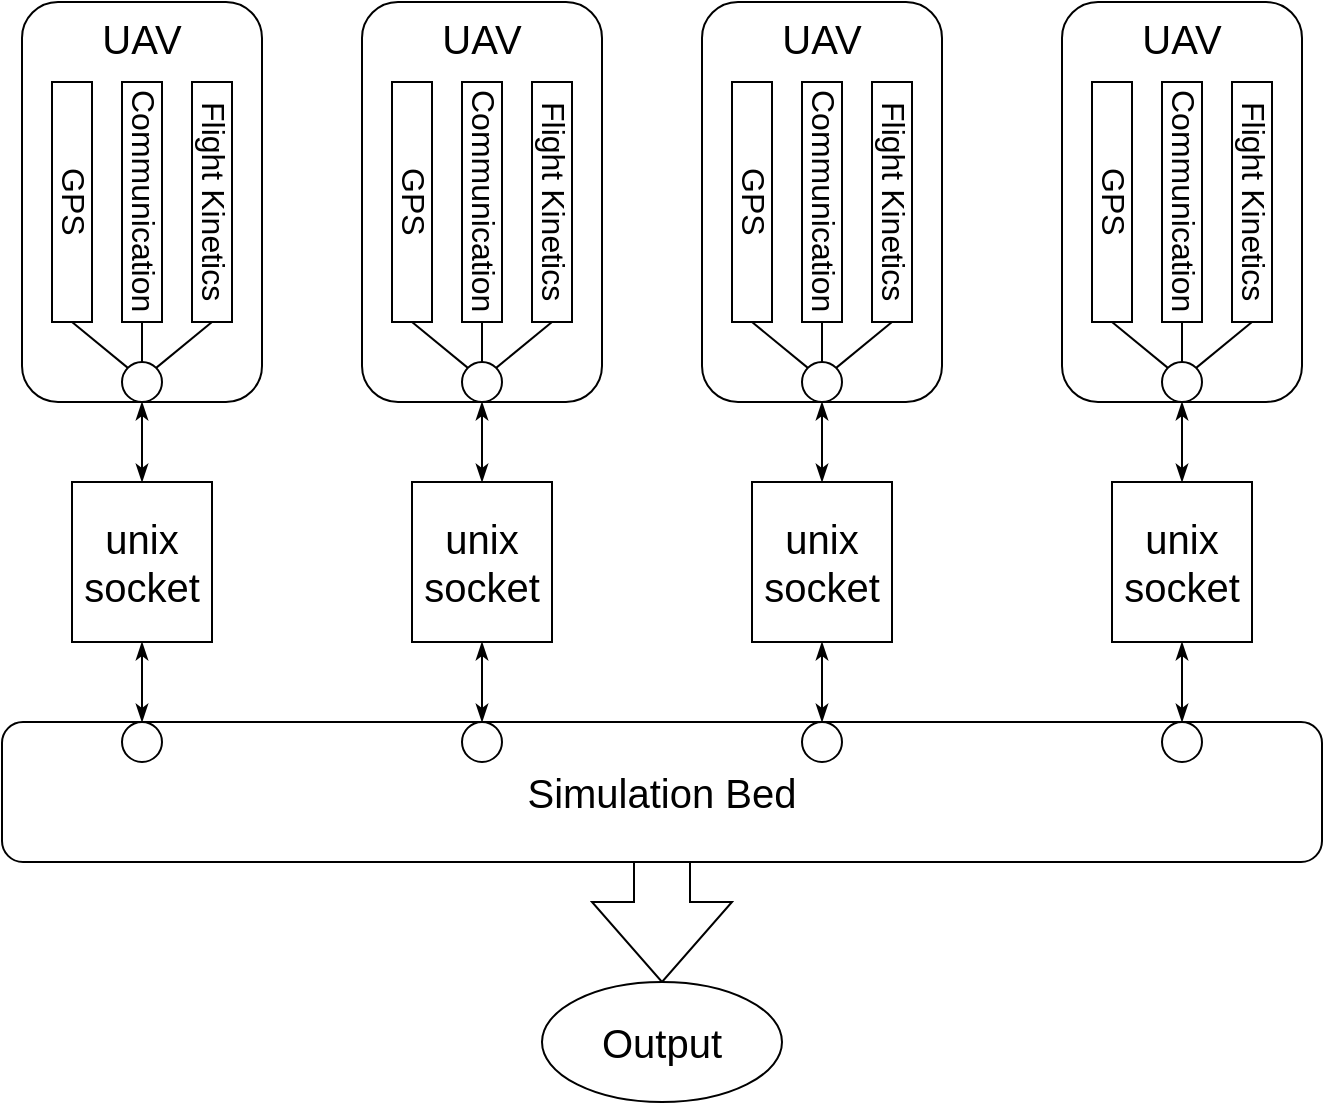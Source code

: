 <mxfile version="24.7.5">
  <diagram name="Page-1" id="KR7NnMpATN43TUSPNZbr">
    <mxGraphModel dx="1026" dy="659" grid="1" gridSize="10" guides="1" tooltips="1" connect="1" arrows="1" fold="1" page="1" pageScale="1" pageWidth="827" pageHeight="1169" math="0" shadow="0">
      <root>
        <mxCell id="0" />
        <mxCell id="1" parent="0" />
        <mxCell id="e751G3FsjBUAYmXzeY9s-2" value="unix&lt;div style=&quot;font-size: 20px;&quot;&gt;socket&lt;/div&gt;" style="rounded=0;whiteSpace=wrap;html=1;fontSize=20;" vertex="1" parent="1">
          <mxGeometry x="75" y="280" width="70" height="80" as="geometry" />
        </mxCell>
        <mxCell id="e751G3FsjBUAYmXzeY9s-3" value="Simulation Bed" style="rounded=1;whiteSpace=wrap;html=1;fontSize=20;" vertex="1" parent="1">
          <mxGeometry x="40" y="400" width="660" height="70" as="geometry" />
        </mxCell>
        <mxCell id="e751G3FsjBUAYmXzeY9s-4" value="UAV" style="rounded=1;whiteSpace=wrap;html=1;fontSize=20;verticalAlign=top;" vertex="1" parent="1">
          <mxGeometry x="50" y="40" width="120" height="200" as="geometry" />
        </mxCell>
        <mxCell id="e751G3FsjBUAYmXzeY9s-5" value="GPS" style="rounded=0;whiteSpace=wrap;html=1;textDirection=vertical-rl;fontSize=16;" vertex="1" parent="1">
          <mxGeometry x="65" y="80" width="20" height="120" as="geometry" />
        </mxCell>
        <mxCell id="e751G3FsjBUAYmXzeY9s-6" value="Communication" style="rounded=0;whiteSpace=wrap;html=1;textDirection=vertical-rl;fontSize=16;" vertex="1" parent="1">
          <mxGeometry x="100" y="80" width="20" height="120" as="geometry" />
        </mxCell>
        <mxCell id="e751G3FsjBUAYmXzeY9s-7" value="Flight Kinetics" style="rounded=0;whiteSpace=wrap;html=1;textDirection=vertical-rl;fontSize=16;" vertex="1" parent="1">
          <mxGeometry x="135" y="80" width="20" height="120" as="geometry" />
        </mxCell>
        <mxCell id="e751G3FsjBUAYmXzeY9s-8" value="" style="ellipse;whiteSpace=wrap;html=1;aspect=fixed;" vertex="1" parent="1">
          <mxGeometry x="100" y="220" width="20" height="20" as="geometry" />
        </mxCell>
        <mxCell id="e751G3FsjBUAYmXzeY9s-10" value="" style="endArrow=none;html=1;rounded=0;entryX=0.5;entryY=1;entryDx=0;entryDy=0;exitX=0;exitY=0;exitDx=0;exitDy=0;" edge="1" parent="1" source="e751G3FsjBUAYmXzeY9s-8" target="e751G3FsjBUAYmXzeY9s-5">
          <mxGeometry width="50" height="50" relative="1" as="geometry">
            <mxPoint x="220" y="380" as="sourcePoint" />
            <mxPoint x="270" y="330" as="targetPoint" />
          </mxGeometry>
        </mxCell>
        <mxCell id="e751G3FsjBUAYmXzeY9s-11" value="" style="endArrow=none;html=1;rounded=0;entryX=0.5;entryY=1;entryDx=0;entryDy=0;exitX=1;exitY=0;exitDx=0;exitDy=0;" edge="1" parent="1" source="e751G3FsjBUAYmXzeY9s-8" target="e751G3FsjBUAYmXzeY9s-7">
          <mxGeometry width="50" height="50" relative="1" as="geometry">
            <mxPoint x="220" y="380" as="sourcePoint" />
            <mxPoint x="270" y="330" as="targetPoint" />
          </mxGeometry>
        </mxCell>
        <mxCell id="e751G3FsjBUAYmXzeY9s-12" value="" style="endArrow=none;html=1;rounded=0;entryX=0.5;entryY=1;entryDx=0;entryDy=0;exitX=0.5;exitY=0;exitDx=0;exitDy=0;" edge="1" parent="1" source="e751G3FsjBUAYmXzeY9s-8" target="e751G3FsjBUAYmXzeY9s-6">
          <mxGeometry width="50" height="50" relative="1" as="geometry">
            <mxPoint x="220" y="380" as="sourcePoint" />
            <mxPoint x="270" y="330" as="targetPoint" />
          </mxGeometry>
        </mxCell>
        <mxCell id="e751G3FsjBUAYmXzeY9s-13" value="" style="ellipse;whiteSpace=wrap;html=1;aspect=fixed;" vertex="1" parent="1">
          <mxGeometry x="100" y="400" width="20" height="20" as="geometry" />
        </mxCell>
        <mxCell id="e751G3FsjBUAYmXzeY9s-14" value="" style="endArrow=classicThin;html=1;rounded=0;entryX=0.5;entryY=1;entryDx=0;entryDy=0;startArrow=classicThin;startFill=1;endFill=1;" edge="1" parent="1" source="e751G3FsjBUAYmXzeY9s-2" target="e751G3FsjBUAYmXzeY9s-8">
          <mxGeometry width="50" height="50" relative="1" as="geometry">
            <mxPoint x="390" y="320" as="sourcePoint" />
            <mxPoint x="440" y="270" as="targetPoint" />
          </mxGeometry>
        </mxCell>
        <mxCell id="e751G3FsjBUAYmXzeY9s-15" value="" style="endArrow=classicThin;html=1;rounded=0;entryX=0.5;entryY=1;entryDx=0;entryDy=0;exitX=0.5;exitY=0;exitDx=0;exitDy=0;startArrow=classicThin;startFill=1;endFill=1;" edge="1" parent="1" source="e751G3FsjBUAYmXzeY9s-13" target="e751G3FsjBUAYmXzeY9s-2">
          <mxGeometry width="50" height="50" relative="1" as="geometry">
            <mxPoint x="390" y="320" as="sourcePoint" />
            <mxPoint x="440" y="270" as="targetPoint" />
          </mxGeometry>
        </mxCell>
        <mxCell id="e751G3FsjBUAYmXzeY9s-16" value="unix&lt;div style=&quot;font-size: 20px;&quot;&gt;socket&lt;/div&gt;" style="rounded=0;whiteSpace=wrap;html=1;fontSize=20;" vertex="1" parent="1">
          <mxGeometry x="245" y="280" width="70" height="80" as="geometry" />
        </mxCell>
        <mxCell id="e751G3FsjBUAYmXzeY9s-17" value="UAV" style="rounded=1;whiteSpace=wrap;html=1;fontSize=20;verticalAlign=top;" vertex="1" parent="1">
          <mxGeometry x="220" y="40" width="120" height="200" as="geometry" />
        </mxCell>
        <mxCell id="e751G3FsjBUAYmXzeY9s-18" value="GPS" style="rounded=0;whiteSpace=wrap;html=1;textDirection=vertical-rl;fontSize=16;" vertex="1" parent="1">
          <mxGeometry x="235" y="80" width="20" height="120" as="geometry" />
        </mxCell>
        <mxCell id="e751G3FsjBUAYmXzeY9s-19" value="Communication" style="rounded=0;whiteSpace=wrap;html=1;textDirection=vertical-rl;fontSize=16;" vertex="1" parent="1">
          <mxGeometry x="270" y="80" width="20" height="120" as="geometry" />
        </mxCell>
        <mxCell id="e751G3FsjBUAYmXzeY9s-20" value="Flight Kinetics" style="rounded=0;whiteSpace=wrap;html=1;textDirection=vertical-rl;fontSize=16;" vertex="1" parent="1">
          <mxGeometry x="305" y="80" width="20" height="120" as="geometry" />
        </mxCell>
        <mxCell id="e751G3FsjBUAYmXzeY9s-21" value="" style="ellipse;whiteSpace=wrap;html=1;aspect=fixed;" vertex="1" parent="1">
          <mxGeometry x="270" y="220" width="20" height="20" as="geometry" />
        </mxCell>
        <mxCell id="e751G3FsjBUAYmXzeY9s-22" value="" style="endArrow=none;html=1;rounded=0;entryX=0.5;entryY=1;entryDx=0;entryDy=0;exitX=0;exitY=0;exitDx=0;exitDy=0;" edge="1" parent="1" source="e751G3FsjBUAYmXzeY9s-21" target="e751G3FsjBUAYmXzeY9s-18">
          <mxGeometry width="50" height="50" relative="1" as="geometry">
            <mxPoint x="390" y="380" as="sourcePoint" />
            <mxPoint x="440" y="330" as="targetPoint" />
          </mxGeometry>
        </mxCell>
        <mxCell id="e751G3FsjBUAYmXzeY9s-23" value="" style="endArrow=none;html=1;rounded=0;entryX=0.5;entryY=1;entryDx=0;entryDy=0;exitX=1;exitY=0;exitDx=0;exitDy=0;" edge="1" parent="1" source="e751G3FsjBUAYmXzeY9s-21" target="e751G3FsjBUAYmXzeY9s-20">
          <mxGeometry width="50" height="50" relative="1" as="geometry">
            <mxPoint x="390" y="380" as="sourcePoint" />
            <mxPoint x="440" y="330" as="targetPoint" />
          </mxGeometry>
        </mxCell>
        <mxCell id="e751G3FsjBUAYmXzeY9s-24" value="" style="endArrow=none;html=1;rounded=0;entryX=0.5;entryY=1;entryDx=0;entryDy=0;exitX=0.5;exitY=0;exitDx=0;exitDy=0;" edge="1" parent="1" source="e751G3FsjBUAYmXzeY9s-21" target="e751G3FsjBUAYmXzeY9s-19">
          <mxGeometry width="50" height="50" relative="1" as="geometry">
            <mxPoint x="390" y="380" as="sourcePoint" />
            <mxPoint x="440" y="330" as="targetPoint" />
          </mxGeometry>
        </mxCell>
        <mxCell id="e751G3FsjBUAYmXzeY9s-25" value="" style="ellipse;whiteSpace=wrap;html=1;aspect=fixed;" vertex="1" parent="1">
          <mxGeometry x="270" y="400" width="20" height="20" as="geometry" />
        </mxCell>
        <mxCell id="e751G3FsjBUAYmXzeY9s-26" value="" style="endArrow=classicThin;html=1;rounded=0;entryX=0.5;entryY=1;entryDx=0;entryDy=0;startArrow=classicThin;startFill=1;endFill=1;" edge="1" parent="1" source="e751G3FsjBUAYmXzeY9s-16" target="e751G3FsjBUAYmXzeY9s-21">
          <mxGeometry width="50" height="50" relative="1" as="geometry">
            <mxPoint x="560" y="320" as="sourcePoint" />
            <mxPoint x="610" y="270" as="targetPoint" />
          </mxGeometry>
        </mxCell>
        <mxCell id="e751G3FsjBUAYmXzeY9s-27" value="" style="endArrow=classicThin;html=1;rounded=0;entryX=0.5;entryY=1;entryDx=0;entryDy=0;exitX=0.5;exitY=0;exitDx=0;exitDy=0;startArrow=classicThin;startFill=1;endFill=1;" edge="1" parent="1" source="e751G3FsjBUAYmXzeY9s-25" target="e751G3FsjBUAYmXzeY9s-16">
          <mxGeometry width="50" height="50" relative="1" as="geometry">
            <mxPoint x="560" y="320" as="sourcePoint" />
            <mxPoint x="610" y="270" as="targetPoint" />
          </mxGeometry>
        </mxCell>
        <mxCell id="e751G3FsjBUAYmXzeY9s-28" value="unix&lt;div style=&quot;font-size: 20px;&quot;&gt;socket&lt;/div&gt;" style="rounded=0;whiteSpace=wrap;html=1;fontSize=20;" vertex="1" parent="1">
          <mxGeometry x="415" y="280" width="70" height="80" as="geometry" />
        </mxCell>
        <mxCell id="e751G3FsjBUAYmXzeY9s-29" value="UAV" style="rounded=1;whiteSpace=wrap;html=1;fontSize=20;verticalAlign=top;" vertex="1" parent="1">
          <mxGeometry x="390" y="40" width="120" height="200" as="geometry" />
        </mxCell>
        <mxCell id="e751G3FsjBUAYmXzeY9s-30" value="GPS" style="rounded=0;whiteSpace=wrap;html=1;textDirection=vertical-rl;fontSize=16;" vertex="1" parent="1">
          <mxGeometry x="405" y="80" width="20" height="120" as="geometry" />
        </mxCell>
        <mxCell id="e751G3FsjBUAYmXzeY9s-31" value="Communication" style="rounded=0;whiteSpace=wrap;html=1;textDirection=vertical-rl;fontSize=16;" vertex="1" parent="1">
          <mxGeometry x="440" y="80" width="20" height="120" as="geometry" />
        </mxCell>
        <mxCell id="e751G3FsjBUAYmXzeY9s-32" value="Flight Kinetics" style="rounded=0;whiteSpace=wrap;html=1;textDirection=vertical-rl;fontSize=16;" vertex="1" parent="1">
          <mxGeometry x="475" y="80" width="20" height="120" as="geometry" />
        </mxCell>
        <mxCell id="e751G3FsjBUAYmXzeY9s-33" value="" style="ellipse;whiteSpace=wrap;html=1;aspect=fixed;" vertex="1" parent="1">
          <mxGeometry x="440" y="220" width="20" height="20" as="geometry" />
        </mxCell>
        <mxCell id="e751G3FsjBUAYmXzeY9s-34" value="" style="endArrow=none;html=1;rounded=0;entryX=0.5;entryY=1;entryDx=0;entryDy=0;exitX=0;exitY=0;exitDx=0;exitDy=0;" edge="1" parent="1" source="e751G3FsjBUAYmXzeY9s-33" target="e751G3FsjBUAYmXzeY9s-30">
          <mxGeometry width="50" height="50" relative="1" as="geometry">
            <mxPoint x="560" y="380" as="sourcePoint" />
            <mxPoint x="610" y="330" as="targetPoint" />
          </mxGeometry>
        </mxCell>
        <mxCell id="e751G3FsjBUAYmXzeY9s-35" value="" style="endArrow=none;html=1;rounded=0;entryX=0.5;entryY=1;entryDx=0;entryDy=0;exitX=1;exitY=0;exitDx=0;exitDy=0;" edge="1" parent="1" source="e751G3FsjBUAYmXzeY9s-33" target="e751G3FsjBUAYmXzeY9s-32">
          <mxGeometry width="50" height="50" relative="1" as="geometry">
            <mxPoint x="560" y="380" as="sourcePoint" />
            <mxPoint x="610" y="330" as="targetPoint" />
          </mxGeometry>
        </mxCell>
        <mxCell id="e751G3FsjBUAYmXzeY9s-36" value="" style="endArrow=none;html=1;rounded=0;entryX=0.5;entryY=1;entryDx=0;entryDy=0;exitX=0.5;exitY=0;exitDx=0;exitDy=0;" edge="1" parent="1" source="e751G3FsjBUAYmXzeY9s-33" target="e751G3FsjBUAYmXzeY9s-31">
          <mxGeometry width="50" height="50" relative="1" as="geometry">
            <mxPoint x="560" y="380" as="sourcePoint" />
            <mxPoint x="610" y="330" as="targetPoint" />
          </mxGeometry>
        </mxCell>
        <mxCell id="e751G3FsjBUAYmXzeY9s-37" value="" style="ellipse;whiteSpace=wrap;html=1;aspect=fixed;" vertex="1" parent="1">
          <mxGeometry x="440" y="400" width="20" height="20" as="geometry" />
        </mxCell>
        <mxCell id="e751G3FsjBUAYmXzeY9s-38" value="" style="endArrow=classicThin;html=1;rounded=0;entryX=0.5;entryY=1;entryDx=0;entryDy=0;startArrow=classicThin;startFill=1;endFill=1;" edge="1" parent="1" source="e751G3FsjBUAYmXzeY9s-28" target="e751G3FsjBUAYmXzeY9s-33">
          <mxGeometry width="50" height="50" relative="1" as="geometry">
            <mxPoint x="730" y="320" as="sourcePoint" />
            <mxPoint x="780" y="270" as="targetPoint" />
          </mxGeometry>
        </mxCell>
        <mxCell id="e751G3FsjBUAYmXzeY9s-39" value="" style="endArrow=classicThin;html=1;rounded=0;entryX=0.5;entryY=1;entryDx=0;entryDy=0;exitX=0.5;exitY=0;exitDx=0;exitDy=0;startArrow=classicThin;startFill=1;endFill=1;" edge="1" parent="1" source="e751G3FsjBUAYmXzeY9s-37" target="e751G3FsjBUAYmXzeY9s-28">
          <mxGeometry width="50" height="50" relative="1" as="geometry">
            <mxPoint x="730" y="320" as="sourcePoint" />
            <mxPoint x="780" y="270" as="targetPoint" />
          </mxGeometry>
        </mxCell>
        <mxCell id="e751G3FsjBUAYmXzeY9s-40" value="unix&lt;div style=&quot;font-size: 20px;&quot;&gt;socket&lt;/div&gt;" style="rounded=0;whiteSpace=wrap;html=1;fontSize=20;" vertex="1" parent="1">
          <mxGeometry x="595" y="280" width="70" height="80" as="geometry" />
        </mxCell>
        <mxCell id="e751G3FsjBUAYmXzeY9s-41" value="UAV" style="rounded=1;whiteSpace=wrap;html=1;fontSize=20;verticalAlign=top;" vertex="1" parent="1">
          <mxGeometry x="570" y="40" width="120" height="200" as="geometry" />
        </mxCell>
        <mxCell id="e751G3FsjBUAYmXzeY9s-42" value="GPS" style="rounded=0;whiteSpace=wrap;html=1;textDirection=vertical-rl;fontSize=16;" vertex="1" parent="1">
          <mxGeometry x="585" y="80" width="20" height="120" as="geometry" />
        </mxCell>
        <mxCell id="e751G3FsjBUAYmXzeY9s-43" value="Communication" style="rounded=0;whiteSpace=wrap;html=1;textDirection=vertical-rl;fontSize=16;" vertex="1" parent="1">
          <mxGeometry x="620" y="80" width="20" height="120" as="geometry" />
        </mxCell>
        <mxCell id="e751G3FsjBUAYmXzeY9s-44" value="Flight Kinetics" style="rounded=0;whiteSpace=wrap;html=1;textDirection=vertical-rl;fontSize=16;" vertex="1" parent="1">
          <mxGeometry x="655" y="80" width="20" height="120" as="geometry" />
        </mxCell>
        <mxCell id="e751G3FsjBUAYmXzeY9s-45" value="" style="ellipse;whiteSpace=wrap;html=1;aspect=fixed;" vertex="1" parent="1">
          <mxGeometry x="620" y="220" width="20" height="20" as="geometry" />
        </mxCell>
        <mxCell id="e751G3FsjBUAYmXzeY9s-46" value="" style="endArrow=none;html=1;rounded=0;entryX=0.5;entryY=1;entryDx=0;entryDy=0;exitX=0;exitY=0;exitDx=0;exitDy=0;" edge="1" parent="1" source="e751G3FsjBUAYmXzeY9s-45" target="e751G3FsjBUAYmXzeY9s-42">
          <mxGeometry width="50" height="50" relative="1" as="geometry">
            <mxPoint x="740" y="380" as="sourcePoint" />
            <mxPoint x="790" y="330" as="targetPoint" />
          </mxGeometry>
        </mxCell>
        <mxCell id="e751G3FsjBUAYmXzeY9s-47" value="" style="endArrow=none;html=1;rounded=0;entryX=0.5;entryY=1;entryDx=0;entryDy=0;exitX=1;exitY=0;exitDx=0;exitDy=0;" edge="1" parent="1" source="e751G3FsjBUAYmXzeY9s-45" target="e751G3FsjBUAYmXzeY9s-44">
          <mxGeometry width="50" height="50" relative="1" as="geometry">
            <mxPoint x="740" y="380" as="sourcePoint" />
            <mxPoint x="790" y="330" as="targetPoint" />
          </mxGeometry>
        </mxCell>
        <mxCell id="e751G3FsjBUAYmXzeY9s-48" value="" style="endArrow=none;html=1;rounded=0;entryX=0.5;entryY=1;entryDx=0;entryDy=0;exitX=0.5;exitY=0;exitDx=0;exitDy=0;" edge="1" parent="1" source="e751G3FsjBUAYmXzeY9s-45" target="e751G3FsjBUAYmXzeY9s-43">
          <mxGeometry width="50" height="50" relative="1" as="geometry">
            <mxPoint x="740" y="380" as="sourcePoint" />
            <mxPoint x="790" y="330" as="targetPoint" />
          </mxGeometry>
        </mxCell>
        <mxCell id="e751G3FsjBUAYmXzeY9s-49" value="" style="ellipse;whiteSpace=wrap;html=1;aspect=fixed;" vertex="1" parent="1">
          <mxGeometry x="620" y="400" width="20" height="20" as="geometry" />
        </mxCell>
        <mxCell id="e751G3FsjBUAYmXzeY9s-50" value="" style="endArrow=classicThin;html=1;rounded=0;entryX=0.5;entryY=1;entryDx=0;entryDy=0;startArrow=classicThin;startFill=1;endFill=1;" edge="1" parent="1" source="e751G3FsjBUAYmXzeY9s-40" target="e751G3FsjBUAYmXzeY9s-45">
          <mxGeometry width="50" height="50" relative="1" as="geometry">
            <mxPoint x="910" y="320" as="sourcePoint" />
            <mxPoint x="960" y="270" as="targetPoint" />
          </mxGeometry>
        </mxCell>
        <mxCell id="e751G3FsjBUAYmXzeY9s-51" value="" style="endArrow=classicThin;html=1;rounded=0;entryX=0.5;entryY=1;entryDx=0;entryDy=0;exitX=0.5;exitY=0;exitDx=0;exitDy=0;startArrow=classicThin;startFill=1;endFill=1;" edge="1" parent="1" source="e751G3FsjBUAYmXzeY9s-49" target="e751G3FsjBUAYmXzeY9s-40">
          <mxGeometry width="50" height="50" relative="1" as="geometry">
            <mxPoint x="910" y="320" as="sourcePoint" />
            <mxPoint x="960" y="270" as="targetPoint" />
          </mxGeometry>
        </mxCell>
        <mxCell id="e751G3FsjBUAYmXzeY9s-53" value="" style="html=1;shadow=0;dashed=0;align=center;verticalAlign=middle;shape=mxgraph.arrows2.arrow;dy=0.6;dx=40;direction=south;notch=0;" vertex="1" parent="1">
          <mxGeometry x="335" y="470" width="70" height="60" as="geometry" />
        </mxCell>
        <mxCell id="e751G3FsjBUAYmXzeY9s-54" value="Output" style="ellipse;whiteSpace=wrap;html=1;fontSize=20;" vertex="1" parent="1">
          <mxGeometry x="310" y="530" width="120" height="60" as="geometry" />
        </mxCell>
      </root>
    </mxGraphModel>
  </diagram>
</mxfile>
